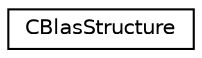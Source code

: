 digraph "Graphical Class Hierarchy"
{
 // LATEX_PDF_SIZE
  edge [fontname="Helvetica",fontsize="10",labelfontname="Helvetica",labelfontsize="10"];
  node [fontname="Helvetica",fontsize="10",shape=record];
  rankdir="LR";
  Node0 [label="CBlasStructure",height=0.2,width=0.4,color="black", fillcolor="white", style="filled",URL="$classCBlasStructure.html",tooltip="Class, which serves as an interface to the BLAS functionalities needed."];
}
